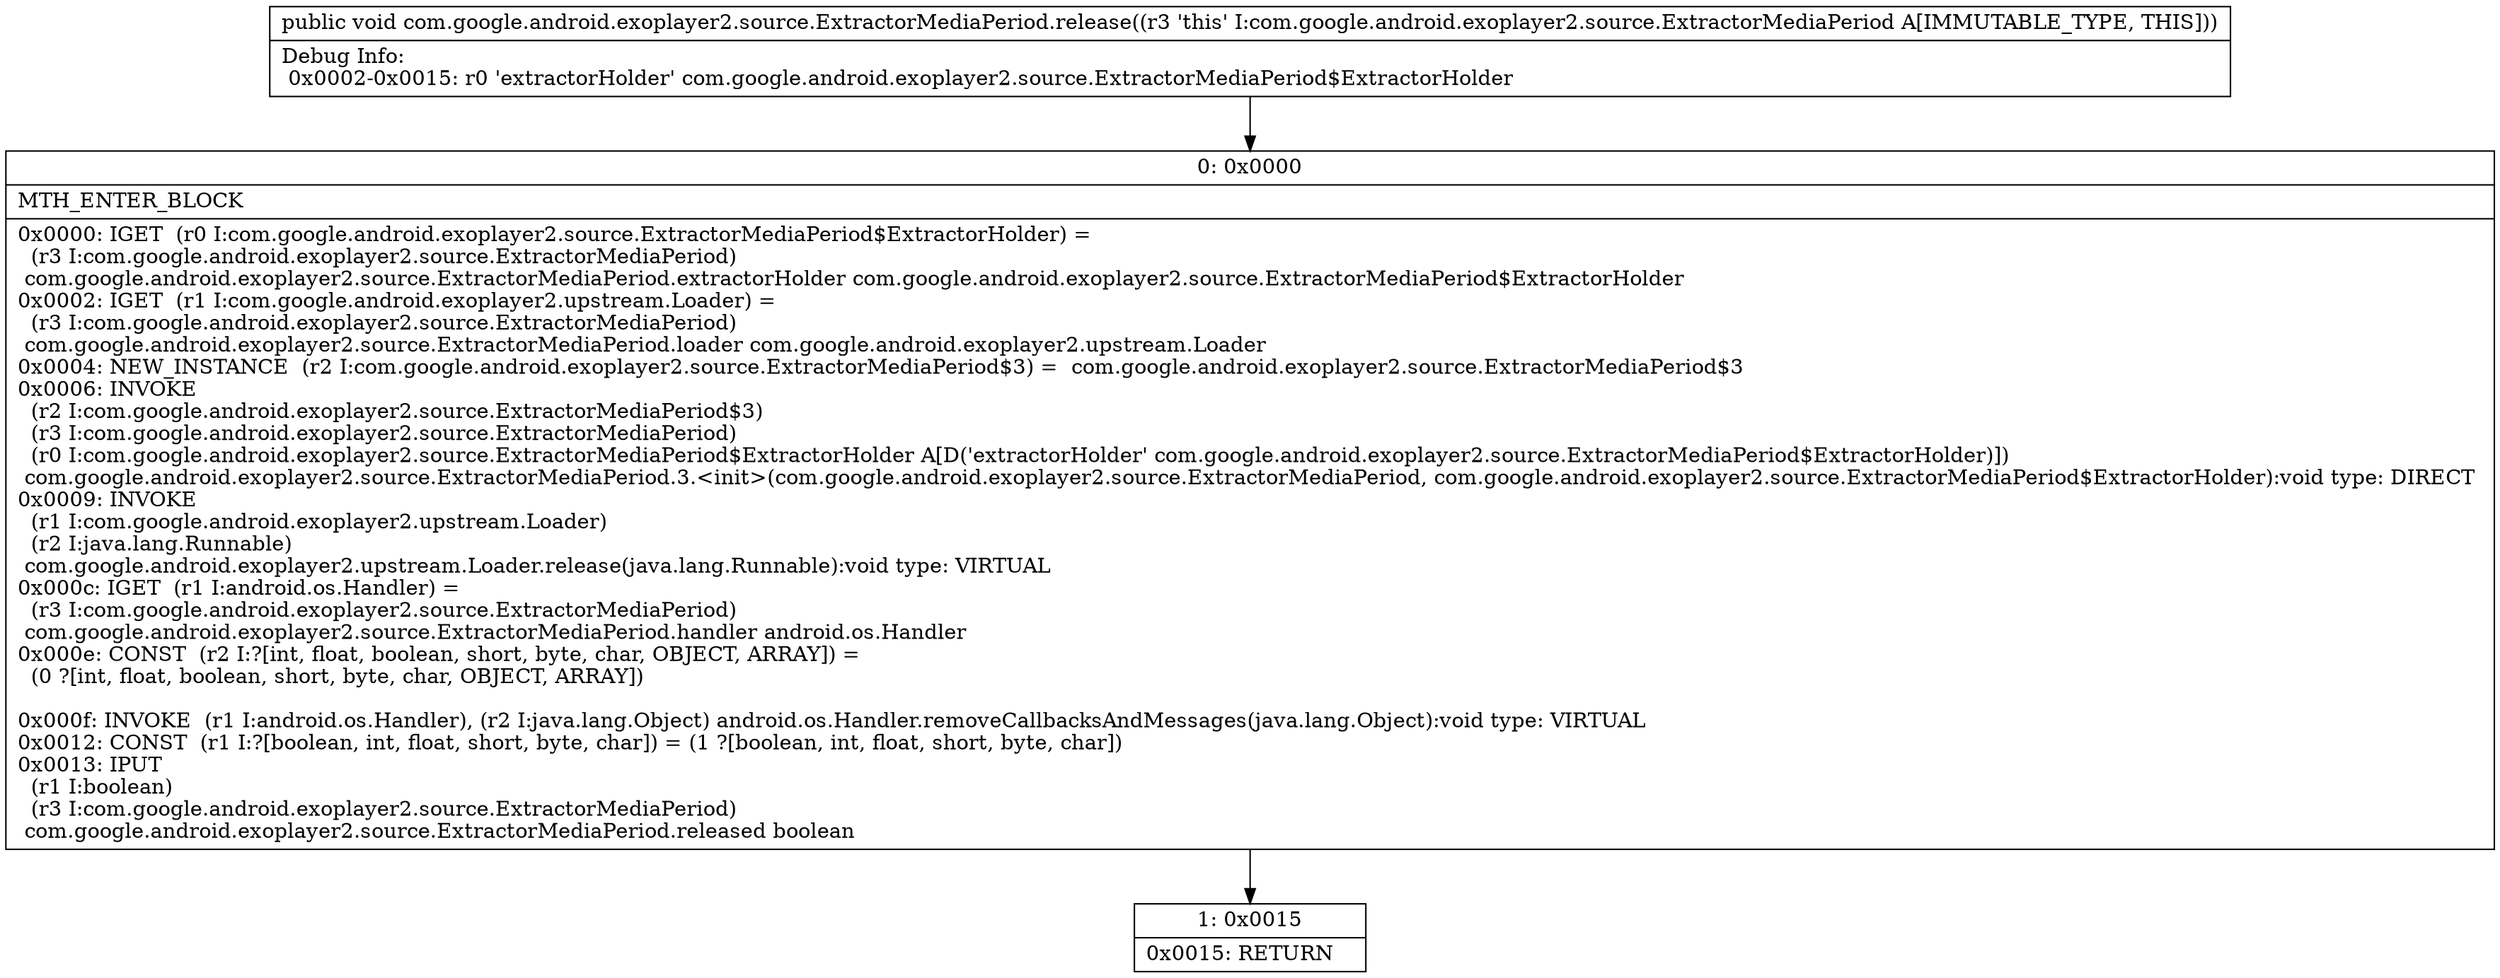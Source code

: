 digraph "CFG forcom.google.android.exoplayer2.source.ExtractorMediaPeriod.release()V" {
Node_0 [shape=record,label="{0\:\ 0x0000|MTH_ENTER_BLOCK\l|0x0000: IGET  (r0 I:com.google.android.exoplayer2.source.ExtractorMediaPeriod$ExtractorHolder) = \l  (r3 I:com.google.android.exoplayer2.source.ExtractorMediaPeriod)\l com.google.android.exoplayer2.source.ExtractorMediaPeriod.extractorHolder com.google.android.exoplayer2.source.ExtractorMediaPeriod$ExtractorHolder \l0x0002: IGET  (r1 I:com.google.android.exoplayer2.upstream.Loader) = \l  (r3 I:com.google.android.exoplayer2.source.ExtractorMediaPeriod)\l com.google.android.exoplayer2.source.ExtractorMediaPeriod.loader com.google.android.exoplayer2.upstream.Loader \l0x0004: NEW_INSTANCE  (r2 I:com.google.android.exoplayer2.source.ExtractorMediaPeriod$3) =  com.google.android.exoplayer2.source.ExtractorMediaPeriod$3 \l0x0006: INVOKE  \l  (r2 I:com.google.android.exoplayer2.source.ExtractorMediaPeriod$3)\l  (r3 I:com.google.android.exoplayer2.source.ExtractorMediaPeriod)\l  (r0 I:com.google.android.exoplayer2.source.ExtractorMediaPeriod$ExtractorHolder A[D('extractorHolder' com.google.android.exoplayer2.source.ExtractorMediaPeriod$ExtractorHolder)])\l com.google.android.exoplayer2.source.ExtractorMediaPeriod.3.\<init\>(com.google.android.exoplayer2.source.ExtractorMediaPeriod, com.google.android.exoplayer2.source.ExtractorMediaPeriod$ExtractorHolder):void type: DIRECT \l0x0009: INVOKE  \l  (r1 I:com.google.android.exoplayer2.upstream.Loader)\l  (r2 I:java.lang.Runnable)\l com.google.android.exoplayer2.upstream.Loader.release(java.lang.Runnable):void type: VIRTUAL \l0x000c: IGET  (r1 I:android.os.Handler) = \l  (r3 I:com.google.android.exoplayer2.source.ExtractorMediaPeriod)\l com.google.android.exoplayer2.source.ExtractorMediaPeriod.handler android.os.Handler \l0x000e: CONST  (r2 I:?[int, float, boolean, short, byte, char, OBJECT, ARRAY]) = \l  (0 ?[int, float, boolean, short, byte, char, OBJECT, ARRAY])\l \l0x000f: INVOKE  (r1 I:android.os.Handler), (r2 I:java.lang.Object) android.os.Handler.removeCallbacksAndMessages(java.lang.Object):void type: VIRTUAL \l0x0012: CONST  (r1 I:?[boolean, int, float, short, byte, char]) = (1 ?[boolean, int, float, short, byte, char]) \l0x0013: IPUT  \l  (r1 I:boolean)\l  (r3 I:com.google.android.exoplayer2.source.ExtractorMediaPeriod)\l com.google.android.exoplayer2.source.ExtractorMediaPeriod.released boolean \l}"];
Node_1 [shape=record,label="{1\:\ 0x0015|0x0015: RETURN   \l}"];
MethodNode[shape=record,label="{public void com.google.android.exoplayer2.source.ExtractorMediaPeriod.release((r3 'this' I:com.google.android.exoplayer2.source.ExtractorMediaPeriod A[IMMUTABLE_TYPE, THIS]))  | Debug Info:\l  0x0002\-0x0015: r0 'extractorHolder' com.google.android.exoplayer2.source.ExtractorMediaPeriod$ExtractorHolder\l}"];
MethodNode -> Node_0;
Node_0 -> Node_1;
}

